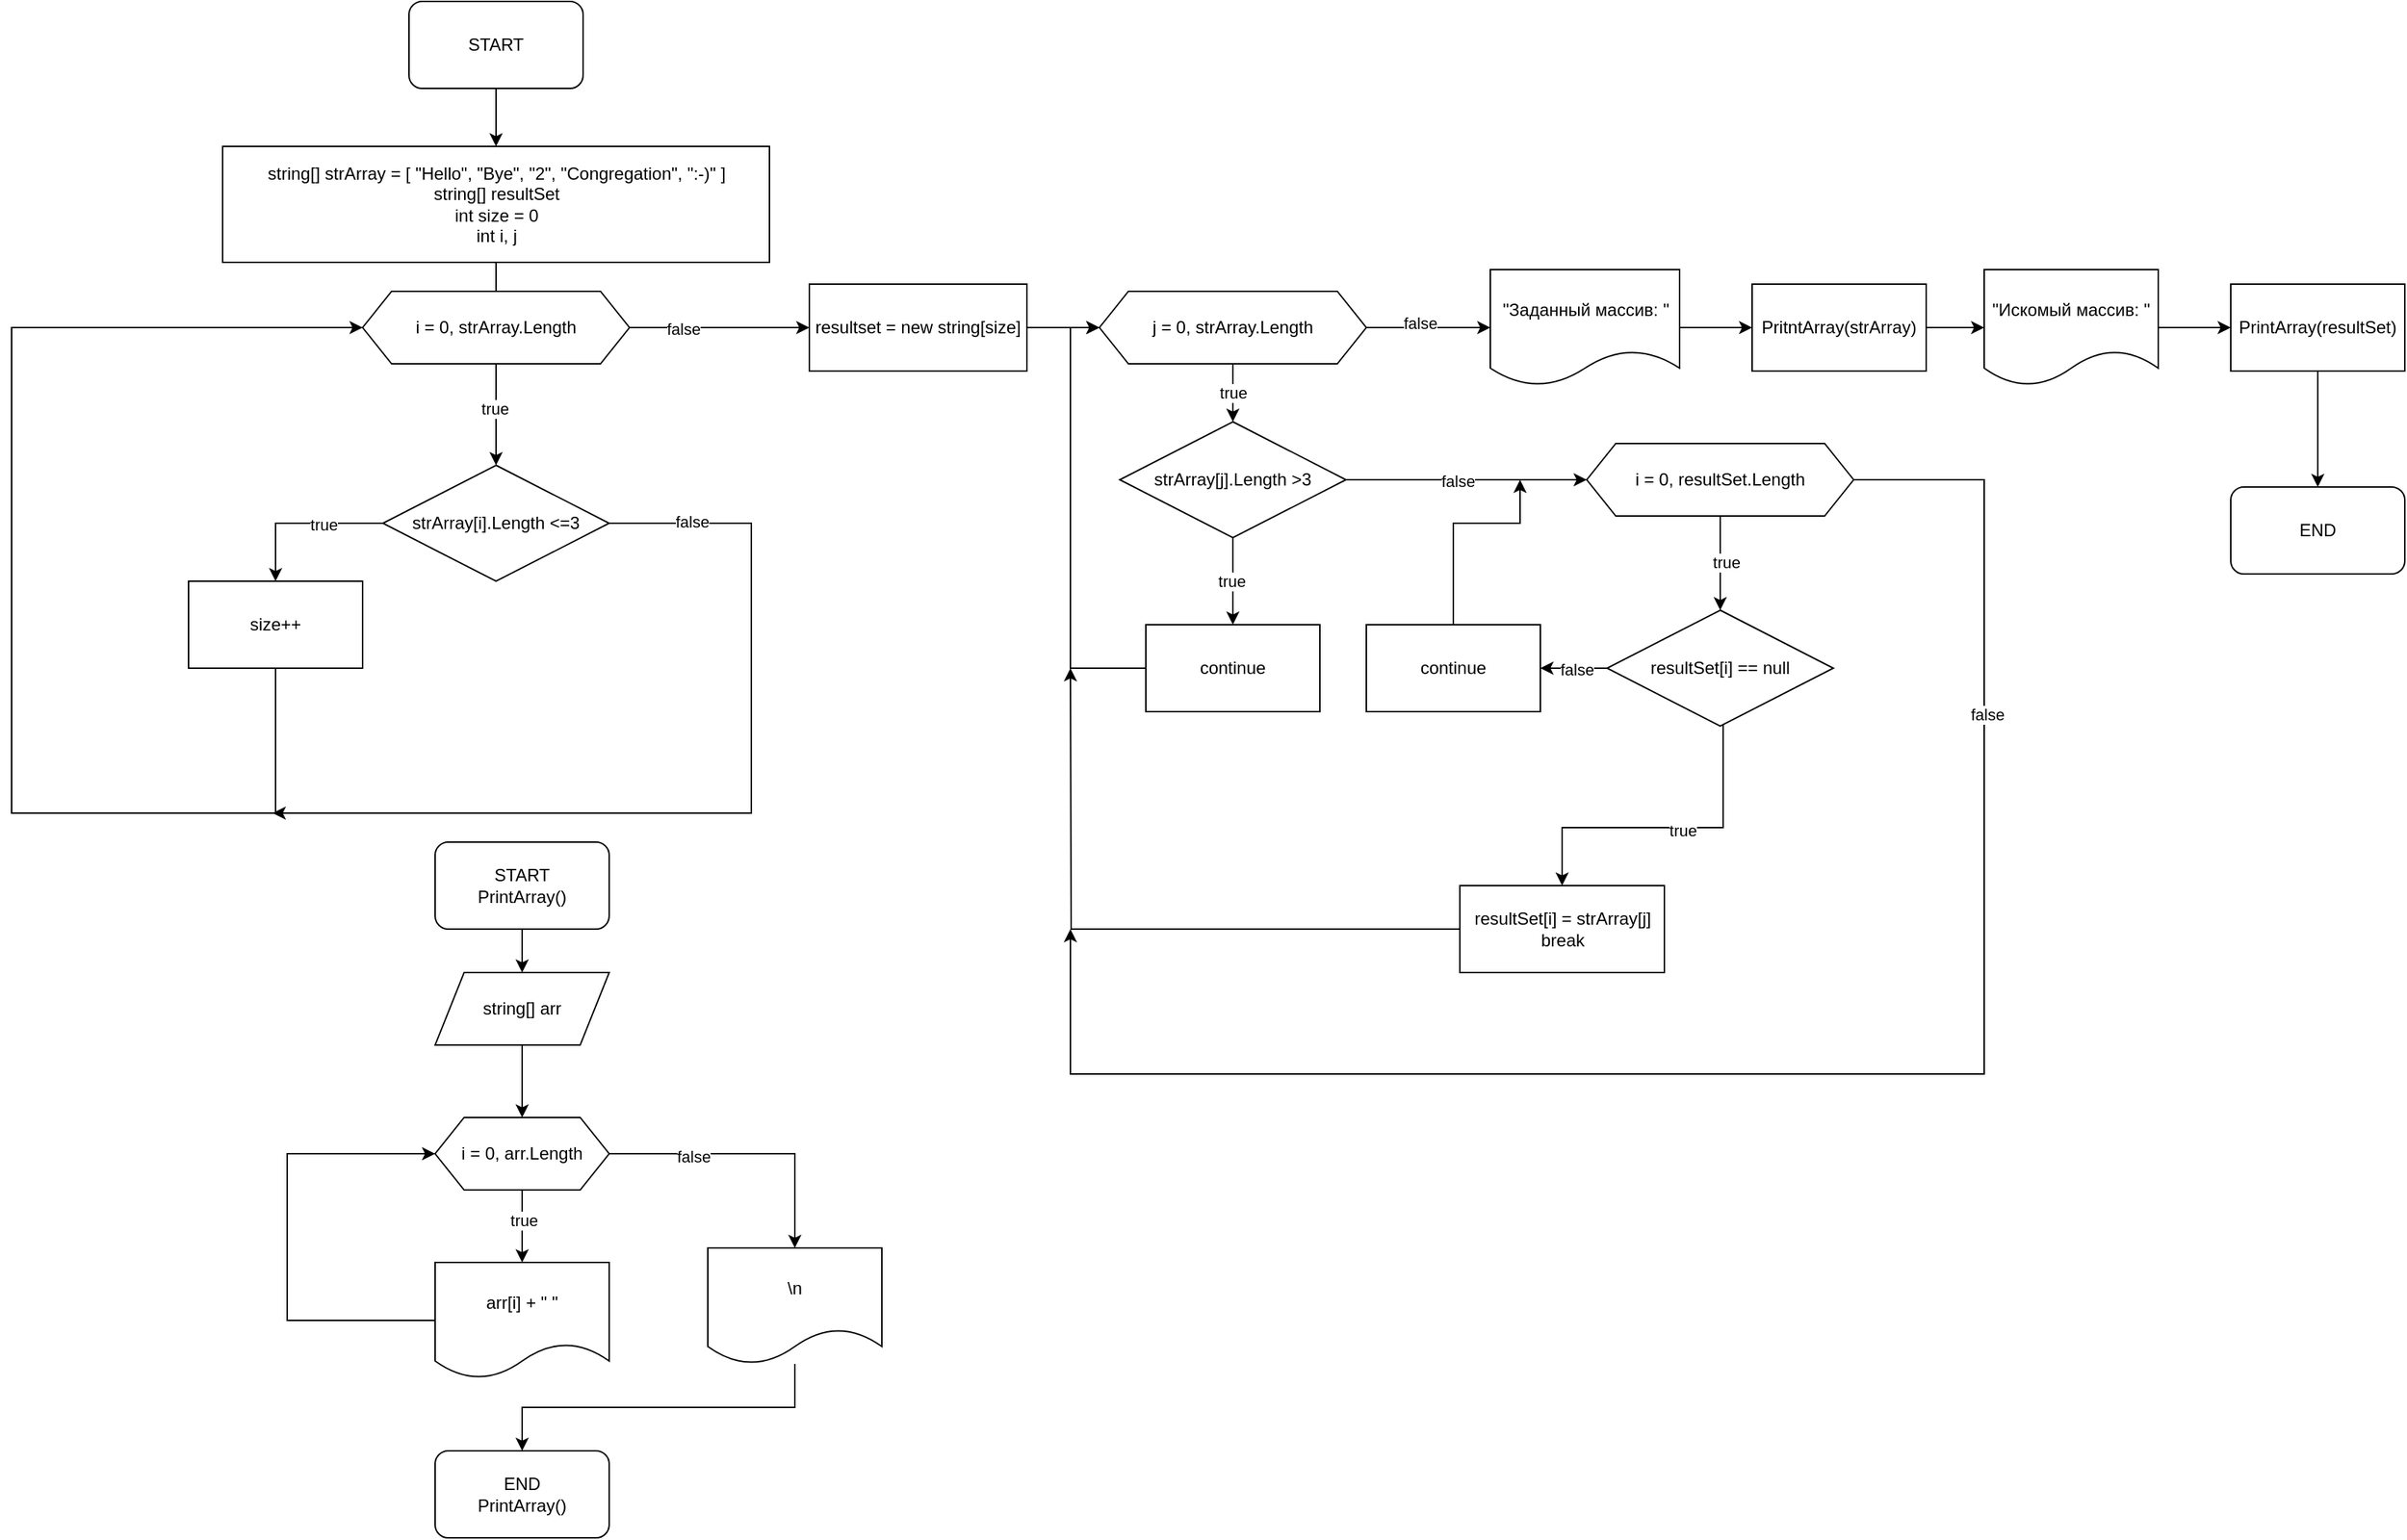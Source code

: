 <mxfile version="22.1.18" type="device">
  <diagram name="Страница — 1" id="1TbzJ7RHasMnxA9x9IvX">
    <mxGraphModel dx="2231" dy="1214" grid="1" gridSize="10" guides="1" tooltips="1" connect="1" arrows="1" fold="1" page="1" pageScale="1" pageWidth="827" pageHeight="1169" math="0" shadow="0">
      <root>
        <mxCell id="0" />
        <mxCell id="1" parent="0" />
        <mxCell id="KdcnDJ3eJMJvBZ2K-nUY-1" value="" style="edgeStyle=orthogonalEdgeStyle;rounded=0;orthogonalLoop=1;jettySize=auto;html=1;" edge="1" parent="1" source="KdcnDJ3eJMJvBZ2K-nUY-2" target="KdcnDJ3eJMJvBZ2K-nUY-4">
          <mxGeometry relative="1" as="geometry" />
        </mxCell>
        <mxCell id="KdcnDJ3eJMJvBZ2K-nUY-2" value="START" style="rounded=1;whiteSpace=wrap;html=1;" vertex="1" parent="1">
          <mxGeometry x="354" y="40" width="120" height="60" as="geometry" />
        </mxCell>
        <mxCell id="KdcnDJ3eJMJvBZ2K-nUY-3" value="" style="edgeStyle=orthogonalEdgeStyle;rounded=0;orthogonalLoop=1;jettySize=auto;html=1;" edge="1" parent="1" source="KdcnDJ3eJMJvBZ2K-nUY-4">
          <mxGeometry relative="1" as="geometry">
            <mxPoint x="413.3" y="290.017" as="targetPoint" />
          </mxGeometry>
        </mxCell>
        <mxCell id="KdcnDJ3eJMJvBZ2K-nUY-4" value="string[] strArray = [ &quot;Hello&quot;, &quot;Bye&quot;, &quot;2&quot;, &quot;Congregation&quot;, &quot;:-)&quot;&amp;nbsp;&lt;span style=&quot;background-color: initial;&quot;&gt;]&lt;br&gt;&lt;/span&gt;string[] resultSet&lt;br&gt;int size = 0&lt;br&gt;int i, j" style="rounded=0;whiteSpace=wrap;html=1;" vertex="1" parent="1">
          <mxGeometry x="225.5" y="140" width="377" height="80" as="geometry" />
        </mxCell>
        <mxCell id="KdcnDJ3eJMJvBZ2K-nUY-29" value="" style="edgeStyle=orthogonalEdgeStyle;rounded=0;orthogonalLoop=1;jettySize=auto;html=1;" edge="1" parent="1" source="KdcnDJ3eJMJvBZ2K-nUY-23" target="KdcnDJ3eJMJvBZ2K-nUY-24">
          <mxGeometry relative="1" as="geometry" />
        </mxCell>
        <mxCell id="KdcnDJ3eJMJvBZ2K-nUY-38" value="true&lt;br&gt;" style="edgeLabel;html=1;align=center;verticalAlign=middle;resizable=0;points=[];" vertex="1" connectable="0" parent="KdcnDJ3eJMJvBZ2K-nUY-29">
          <mxGeometry x="-0.126" y="-1" relative="1" as="geometry">
            <mxPoint as="offset" />
          </mxGeometry>
        </mxCell>
        <mxCell id="KdcnDJ3eJMJvBZ2K-nUY-39" style="edgeStyle=orthogonalEdgeStyle;rounded=0;orthogonalLoop=1;jettySize=auto;html=1;" edge="1" parent="1" source="KdcnDJ3eJMJvBZ2K-nUY-23">
          <mxGeometry relative="1" as="geometry">
            <mxPoint x="630" y="265" as="targetPoint" />
          </mxGeometry>
        </mxCell>
        <mxCell id="KdcnDJ3eJMJvBZ2K-nUY-40" value="false" style="edgeLabel;html=1;align=center;verticalAlign=middle;resizable=0;points=[];" vertex="1" connectable="0" parent="KdcnDJ3eJMJvBZ2K-nUY-39">
          <mxGeometry x="-0.409" y="-1" relative="1" as="geometry">
            <mxPoint as="offset" />
          </mxGeometry>
        </mxCell>
        <mxCell id="KdcnDJ3eJMJvBZ2K-nUY-23" value="i = 0, strArray.Length" style="shape=hexagon;perimeter=hexagonPerimeter2;whiteSpace=wrap;html=1;fixedSize=1;" vertex="1" parent="1">
          <mxGeometry x="322" y="240" width="184" height="50" as="geometry" />
        </mxCell>
        <mxCell id="KdcnDJ3eJMJvBZ2K-nUY-98" style="edgeStyle=orthogonalEdgeStyle;rounded=0;orthogonalLoop=1;jettySize=auto;html=1;entryX=0.5;entryY=0;entryDx=0;entryDy=0;" edge="1" parent="1" source="KdcnDJ3eJMJvBZ2K-nUY-24" target="KdcnDJ3eJMJvBZ2K-nUY-25">
          <mxGeometry relative="1" as="geometry" />
        </mxCell>
        <mxCell id="KdcnDJ3eJMJvBZ2K-nUY-99" value="true" style="edgeLabel;html=1;align=center;verticalAlign=middle;resizable=0;points=[];" vertex="1" connectable="0" parent="KdcnDJ3eJMJvBZ2K-nUY-98">
          <mxGeometry x="-0.274" y="1" relative="1" as="geometry">
            <mxPoint as="offset" />
          </mxGeometry>
        </mxCell>
        <mxCell id="KdcnDJ3eJMJvBZ2K-nUY-107" style="edgeStyle=orthogonalEdgeStyle;rounded=0;orthogonalLoop=1;jettySize=auto;html=1;" edge="1" parent="1" source="KdcnDJ3eJMJvBZ2K-nUY-24">
          <mxGeometry relative="1" as="geometry">
            <mxPoint x="260" y="600" as="targetPoint" />
            <Array as="points">
              <mxPoint x="590" y="400" />
              <mxPoint x="590" y="600" />
            </Array>
          </mxGeometry>
        </mxCell>
        <mxCell id="KdcnDJ3eJMJvBZ2K-nUY-108" value="false&lt;br&gt;" style="edgeLabel;html=1;align=center;verticalAlign=middle;resizable=0;points=[];" vertex="1" connectable="0" parent="KdcnDJ3eJMJvBZ2K-nUY-107">
          <mxGeometry x="-0.818" y="1" relative="1" as="geometry">
            <mxPoint as="offset" />
          </mxGeometry>
        </mxCell>
        <mxCell id="KdcnDJ3eJMJvBZ2K-nUY-24" value="strArray[i].Length &amp;lt;=3" style="rhombus;whiteSpace=wrap;html=1;" vertex="1" parent="1">
          <mxGeometry x="336" y="360" width="156" height="80" as="geometry" />
        </mxCell>
        <mxCell id="KdcnDJ3eJMJvBZ2K-nUY-109" style="edgeStyle=orthogonalEdgeStyle;rounded=0;orthogonalLoop=1;jettySize=auto;html=1;entryX=0;entryY=0.5;entryDx=0;entryDy=0;" edge="1" parent="1" source="KdcnDJ3eJMJvBZ2K-nUY-25" target="KdcnDJ3eJMJvBZ2K-nUY-23">
          <mxGeometry relative="1" as="geometry">
            <Array as="points">
              <mxPoint x="262" y="600" />
              <mxPoint x="80" y="600" />
              <mxPoint x="80" y="265" />
            </Array>
          </mxGeometry>
        </mxCell>
        <mxCell id="KdcnDJ3eJMJvBZ2K-nUY-25" value="size++" style="whiteSpace=wrap;html=1;" vertex="1" parent="1">
          <mxGeometry x="202" y="440" width="120" height="60" as="geometry" />
        </mxCell>
        <mxCell id="KdcnDJ3eJMJvBZ2K-nUY-43" value="" style="edgeStyle=orthogonalEdgeStyle;rounded=0;orthogonalLoop=1;jettySize=auto;html=1;" edge="1" parent="1" source="KdcnDJ3eJMJvBZ2K-nUY-41" target="KdcnDJ3eJMJvBZ2K-nUY-42">
          <mxGeometry relative="1" as="geometry" />
        </mxCell>
        <mxCell id="KdcnDJ3eJMJvBZ2K-nUY-41" value="resultset = new string[size]" style="rounded=0;whiteSpace=wrap;html=1;" vertex="1" parent="1">
          <mxGeometry x="630" y="235" width="150" height="60" as="geometry" />
        </mxCell>
        <mxCell id="KdcnDJ3eJMJvBZ2K-nUY-45" value="" style="edgeStyle=orthogonalEdgeStyle;rounded=0;orthogonalLoop=1;jettySize=auto;html=1;" edge="1" parent="1" source="KdcnDJ3eJMJvBZ2K-nUY-42" target="KdcnDJ3eJMJvBZ2K-nUY-44">
          <mxGeometry relative="1" as="geometry" />
        </mxCell>
        <mxCell id="KdcnDJ3eJMJvBZ2K-nUY-49" value="true&lt;br&gt;" style="edgeLabel;html=1;align=center;verticalAlign=middle;resizable=0;points=[];" vertex="1" connectable="0" parent="KdcnDJ3eJMJvBZ2K-nUY-45">
          <mxGeometry x="-0.27" y="3" relative="1" as="geometry">
            <mxPoint x="-3" y="5" as="offset" />
          </mxGeometry>
        </mxCell>
        <mxCell id="KdcnDJ3eJMJvBZ2K-nUY-73" value="" style="edgeStyle=orthogonalEdgeStyle;rounded=0;orthogonalLoop=1;jettySize=auto;html=1;" edge="1" parent="1" source="KdcnDJ3eJMJvBZ2K-nUY-42" target="KdcnDJ3eJMJvBZ2K-nUY-72">
          <mxGeometry relative="1" as="geometry" />
        </mxCell>
        <mxCell id="KdcnDJ3eJMJvBZ2K-nUY-82" value="false" style="edgeLabel;html=1;align=center;verticalAlign=middle;resizable=0;points=[];" vertex="1" connectable="0" parent="KdcnDJ3eJMJvBZ2K-nUY-73">
          <mxGeometry x="-0.144" y="3" relative="1" as="geometry">
            <mxPoint as="offset" />
          </mxGeometry>
        </mxCell>
        <mxCell id="KdcnDJ3eJMJvBZ2K-nUY-42" value="j = 0, strArray.Length" style="shape=hexagon;perimeter=hexagonPerimeter2;whiteSpace=wrap;html=1;fixedSize=1;" vertex="1" parent="1">
          <mxGeometry x="830" y="240" width="184" height="50" as="geometry" />
        </mxCell>
        <mxCell id="KdcnDJ3eJMJvBZ2K-nUY-47" value="" style="edgeStyle=orthogonalEdgeStyle;rounded=0;orthogonalLoop=1;jettySize=auto;html=1;" edge="1" parent="1" source="KdcnDJ3eJMJvBZ2K-nUY-44" target="KdcnDJ3eJMJvBZ2K-nUY-46">
          <mxGeometry relative="1" as="geometry" />
        </mxCell>
        <mxCell id="KdcnDJ3eJMJvBZ2K-nUY-50" value="true" style="edgeLabel;html=1;align=center;verticalAlign=middle;resizable=0;points=[];" vertex="1" connectable="0" parent="KdcnDJ3eJMJvBZ2K-nUY-47">
          <mxGeometry x="-0.013" y="-1" relative="1" as="geometry">
            <mxPoint as="offset" />
          </mxGeometry>
        </mxCell>
        <mxCell id="KdcnDJ3eJMJvBZ2K-nUY-52" value="" style="edgeStyle=orthogonalEdgeStyle;rounded=0;orthogonalLoop=1;jettySize=auto;html=1;" edge="1" parent="1" source="KdcnDJ3eJMJvBZ2K-nUY-44" target="KdcnDJ3eJMJvBZ2K-nUY-51">
          <mxGeometry relative="1" as="geometry" />
        </mxCell>
        <mxCell id="KdcnDJ3eJMJvBZ2K-nUY-53" value="false" style="edgeLabel;html=1;align=center;verticalAlign=middle;resizable=0;points=[];" vertex="1" connectable="0" parent="KdcnDJ3eJMJvBZ2K-nUY-52">
          <mxGeometry x="-0.07" y="-1" relative="1" as="geometry">
            <mxPoint as="offset" />
          </mxGeometry>
        </mxCell>
        <mxCell id="KdcnDJ3eJMJvBZ2K-nUY-44" value="strArray[j].Length &amp;gt;3" style="rhombus;whiteSpace=wrap;html=1;" vertex="1" parent="1">
          <mxGeometry x="844" y="330" width="156" height="80" as="geometry" />
        </mxCell>
        <mxCell id="KdcnDJ3eJMJvBZ2K-nUY-48" style="edgeStyle=orthogonalEdgeStyle;rounded=0;orthogonalLoop=1;jettySize=auto;html=1;entryX=0;entryY=0.5;entryDx=0;entryDy=0;" edge="1" parent="1" source="KdcnDJ3eJMJvBZ2K-nUY-46" target="KdcnDJ3eJMJvBZ2K-nUY-42">
          <mxGeometry relative="1" as="geometry">
            <mxPoint x="810" y="340" as="targetPoint" />
            <Array as="points">
              <mxPoint x="810" y="500" />
              <mxPoint x="810" y="265" />
            </Array>
          </mxGeometry>
        </mxCell>
        <mxCell id="KdcnDJ3eJMJvBZ2K-nUY-46" value="continue" style="whiteSpace=wrap;html=1;" vertex="1" parent="1">
          <mxGeometry x="862" y="470" width="120" height="60" as="geometry" />
        </mxCell>
        <mxCell id="KdcnDJ3eJMJvBZ2K-nUY-54" style="edgeStyle=orthogonalEdgeStyle;rounded=0;orthogonalLoop=1;jettySize=auto;html=1;" edge="1" parent="1" source="KdcnDJ3eJMJvBZ2K-nUY-51" target="KdcnDJ3eJMJvBZ2K-nUY-56">
          <mxGeometry relative="1" as="geometry">
            <mxPoint x="1149" y="460" as="targetPoint" />
          </mxGeometry>
        </mxCell>
        <mxCell id="KdcnDJ3eJMJvBZ2K-nUY-55" value="true&lt;br&gt;" style="edgeLabel;html=1;align=center;verticalAlign=middle;resizable=0;points=[];" vertex="1" connectable="0" parent="KdcnDJ3eJMJvBZ2K-nUY-54">
          <mxGeometry x="0.008" y="4" relative="1" as="geometry">
            <mxPoint y="-1" as="offset" />
          </mxGeometry>
        </mxCell>
        <mxCell id="KdcnDJ3eJMJvBZ2K-nUY-67" style="edgeStyle=orthogonalEdgeStyle;rounded=0;orthogonalLoop=1;jettySize=auto;html=1;" edge="1" parent="1" source="KdcnDJ3eJMJvBZ2K-nUY-51">
          <mxGeometry relative="1" as="geometry">
            <mxPoint x="810" y="680" as="targetPoint" />
            <Array as="points">
              <mxPoint x="1440" y="370" />
              <mxPoint x="1440" y="780" />
              <mxPoint x="810" y="780" />
            </Array>
          </mxGeometry>
        </mxCell>
        <mxCell id="KdcnDJ3eJMJvBZ2K-nUY-68" value="false" style="edgeLabel;html=1;align=center;verticalAlign=middle;resizable=0;points=[];" vertex="1" connectable="0" parent="KdcnDJ3eJMJvBZ2K-nUY-67">
          <mxGeometry x="-0.59" y="2" relative="1" as="geometry">
            <mxPoint as="offset" />
          </mxGeometry>
        </mxCell>
        <mxCell id="KdcnDJ3eJMJvBZ2K-nUY-51" value="i = 0, resultSet.Length" style="shape=hexagon;perimeter=hexagonPerimeter2;whiteSpace=wrap;html=1;fixedSize=1;" vertex="1" parent="1">
          <mxGeometry x="1166" y="345" width="184" height="50" as="geometry" />
        </mxCell>
        <mxCell id="KdcnDJ3eJMJvBZ2K-nUY-57" style="edgeStyle=orthogonalEdgeStyle;rounded=0;orthogonalLoop=1;jettySize=auto;html=1;entryX=0.5;entryY=0;entryDx=0;entryDy=0;" edge="1" parent="1" source="KdcnDJ3eJMJvBZ2K-nUY-56" target="KdcnDJ3eJMJvBZ2K-nUY-59">
          <mxGeometry relative="1" as="geometry">
            <mxPoint x="1149" y="610" as="targetPoint" />
            <Array as="points">
              <mxPoint x="1260" y="500" />
              <mxPoint x="1260" y="610" />
              <mxPoint x="1149" y="610" />
            </Array>
          </mxGeometry>
        </mxCell>
        <mxCell id="KdcnDJ3eJMJvBZ2K-nUY-58" value="true" style="edgeLabel;html=1;align=center;verticalAlign=middle;resizable=0;points=[];" vertex="1" connectable="0" parent="KdcnDJ3eJMJvBZ2K-nUY-57">
          <mxGeometry x="-0.104" y="2" relative="1" as="geometry">
            <mxPoint as="offset" />
          </mxGeometry>
        </mxCell>
        <mxCell id="KdcnDJ3eJMJvBZ2K-nUY-63" style="edgeStyle=orthogonalEdgeStyle;rounded=0;orthogonalLoop=1;jettySize=auto;html=1;" edge="1" parent="1" source="KdcnDJ3eJMJvBZ2K-nUY-56" target="KdcnDJ3eJMJvBZ2K-nUY-62">
          <mxGeometry relative="1" as="geometry" />
        </mxCell>
        <mxCell id="KdcnDJ3eJMJvBZ2K-nUY-66" value="false" style="edgeLabel;html=1;align=center;verticalAlign=middle;resizable=0;points=[];" vertex="1" connectable="0" parent="KdcnDJ3eJMJvBZ2K-nUY-63">
          <mxGeometry x="-0.063" y="1" relative="1" as="geometry">
            <mxPoint as="offset" />
          </mxGeometry>
        </mxCell>
        <mxCell id="KdcnDJ3eJMJvBZ2K-nUY-56" value="resultSet[i] == null" style="rhombus;whiteSpace=wrap;html=1;" vertex="1" parent="1">
          <mxGeometry x="1180" y="460" width="156" height="80" as="geometry" />
        </mxCell>
        <mxCell id="KdcnDJ3eJMJvBZ2K-nUY-60" style="edgeStyle=orthogonalEdgeStyle;rounded=0;orthogonalLoop=1;jettySize=auto;html=1;" edge="1" parent="1" source="KdcnDJ3eJMJvBZ2K-nUY-59">
          <mxGeometry relative="1" as="geometry">
            <mxPoint x="810" y="500" as="targetPoint" />
          </mxGeometry>
        </mxCell>
        <mxCell id="KdcnDJ3eJMJvBZ2K-nUY-59" value="resultSet[i] = strArray[j]&lt;br&gt;break" style="whiteSpace=wrap;html=1;" vertex="1" parent="1">
          <mxGeometry x="1078.5" y="650" width="141" height="60" as="geometry" />
        </mxCell>
        <mxCell id="KdcnDJ3eJMJvBZ2K-nUY-65" style="edgeStyle=orthogonalEdgeStyle;rounded=0;orthogonalLoop=1;jettySize=auto;html=1;" edge="1" parent="1" source="KdcnDJ3eJMJvBZ2K-nUY-62">
          <mxGeometry relative="1" as="geometry">
            <mxPoint x="1120" y="370" as="targetPoint" />
            <Array as="points">
              <mxPoint x="1074" y="400" />
              <mxPoint x="1120" y="400" />
            </Array>
          </mxGeometry>
        </mxCell>
        <mxCell id="KdcnDJ3eJMJvBZ2K-nUY-62" value="continue" style="whiteSpace=wrap;html=1;" vertex="1" parent="1">
          <mxGeometry x="1014" y="470" width="120" height="60" as="geometry" />
        </mxCell>
        <mxCell id="KdcnDJ3eJMJvBZ2K-nUY-75" value="" style="edgeStyle=orthogonalEdgeStyle;rounded=0;orthogonalLoop=1;jettySize=auto;html=1;" edge="1" parent="1" source="KdcnDJ3eJMJvBZ2K-nUY-72" target="KdcnDJ3eJMJvBZ2K-nUY-74">
          <mxGeometry relative="1" as="geometry" />
        </mxCell>
        <mxCell id="KdcnDJ3eJMJvBZ2K-nUY-72" value="&quot;Заданный массив: &quot;" style="shape=document;whiteSpace=wrap;html=1;boundedLbl=1;" vertex="1" parent="1">
          <mxGeometry x="1099.5" y="225" width="130.5" height="80" as="geometry" />
        </mxCell>
        <mxCell id="KdcnDJ3eJMJvBZ2K-nUY-77" value="" style="edgeStyle=orthogonalEdgeStyle;rounded=0;orthogonalLoop=1;jettySize=auto;html=1;" edge="1" parent="1" source="KdcnDJ3eJMJvBZ2K-nUY-74" target="KdcnDJ3eJMJvBZ2K-nUY-76">
          <mxGeometry relative="1" as="geometry" />
        </mxCell>
        <mxCell id="KdcnDJ3eJMJvBZ2K-nUY-74" value="PritntArray(strArray)" style="whiteSpace=wrap;html=1;" vertex="1" parent="1">
          <mxGeometry x="1280" y="235" width="120" height="60" as="geometry" />
        </mxCell>
        <mxCell id="KdcnDJ3eJMJvBZ2K-nUY-79" value="" style="edgeStyle=orthogonalEdgeStyle;rounded=0;orthogonalLoop=1;jettySize=auto;html=1;" edge="1" parent="1" source="KdcnDJ3eJMJvBZ2K-nUY-76" target="KdcnDJ3eJMJvBZ2K-nUY-78">
          <mxGeometry relative="1" as="geometry" />
        </mxCell>
        <mxCell id="KdcnDJ3eJMJvBZ2K-nUY-76" value="&quot;Искомый массив: &quot;" style="shape=document;whiteSpace=wrap;html=1;boundedLbl=1;" vertex="1" parent="1">
          <mxGeometry x="1440" y="225" width="120" height="80" as="geometry" />
        </mxCell>
        <mxCell id="KdcnDJ3eJMJvBZ2K-nUY-81" value="" style="edgeStyle=orthogonalEdgeStyle;rounded=0;orthogonalLoop=1;jettySize=auto;html=1;" edge="1" parent="1" source="KdcnDJ3eJMJvBZ2K-nUY-78" target="KdcnDJ3eJMJvBZ2K-nUY-80">
          <mxGeometry relative="1" as="geometry" />
        </mxCell>
        <mxCell id="KdcnDJ3eJMJvBZ2K-nUY-78" value="PrintArray(resultSet)" style="whiteSpace=wrap;html=1;" vertex="1" parent="1">
          <mxGeometry x="1610" y="235" width="120" height="60" as="geometry" />
        </mxCell>
        <mxCell id="KdcnDJ3eJMJvBZ2K-nUY-80" value="END" style="rounded=1;whiteSpace=wrap;html=1;" vertex="1" parent="1">
          <mxGeometry x="1610" y="375" width="120" height="60" as="geometry" />
        </mxCell>
        <mxCell id="KdcnDJ3eJMJvBZ2K-nUY-87" style="edgeStyle=orthogonalEdgeStyle;rounded=0;orthogonalLoop=1;jettySize=auto;html=1;entryX=0.5;entryY=0;entryDx=0;entryDy=0;" edge="1" parent="1" source="KdcnDJ3eJMJvBZ2K-nUY-83" target="KdcnDJ3eJMJvBZ2K-nUY-86">
          <mxGeometry relative="1" as="geometry" />
        </mxCell>
        <mxCell id="KdcnDJ3eJMJvBZ2K-nUY-83" value="START&lt;br&gt;PrintArray()" style="rounded=1;whiteSpace=wrap;html=1;" vertex="1" parent="1">
          <mxGeometry x="372" y="620" width="120" height="60" as="geometry" />
        </mxCell>
        <mxCell id="KdcnDJ3eJMJvBZ2K-nUY-84" value="END&lt;br style=&quot;border-color: var(--border-color);&quot;&gt;PrintArray()" style="rounded=1;whiteSpace=wrap;html=1;" vertex="1" parent="1">
          <mxGeometry x="372" y="1040" width="120" height="60" as="geometry" />
        </mxCell>
        <mxCell id="KdcnDJ3eJMJvBZ2K-nUY-90" value="" style="edgeStyle=orthogonalEdgeStyle;rounded=0;orthogonalLoop=1;jettySize=auto;html=1;" edge="1" parent="1" source="KdcnDJ3eJMJvBZ2K-nUY-85" target="KdcnDJ3eJMJvBZ2K-nUY-89">
          <mxGeometry relative="1" as="geometry" />
        </mxCell>
        <mxCell id="KdcnDJ3eJMJvBZ2K-nUY-92" value="true" style="edgeLabel;html=1;align=center;verticalAlign=middle;resizable=0;points=[];" vertex="1" connectable="0" parent="KdcnDJ3eJMJvBZ2K-nUY-90">
          <mxGeometry x="-0.17" y="1" relative="1" as="geometry">
            <mxPoint as="offset" />
          </mxGeometry>
        </mxCell>
        <mxCell id="KdcnDJ3eJMJvBZ2K-nUY-95" style="edgeStyle=orthogonalEdgeStyle;rounded=0;orthogonalLoop=1;jettySize=auto;html=1;entryX=0.5;entryY=0;entryDx=0;entryDy=0;" edge="1" parent="1" source="KdcnDJ3eJMJvBZ2K-nUY-85" target="KdcnDJ3eJMJvBZ2K-nUY-94">
          <mxGeometry relative="1" as="geometry" />
        </mxCell>
        <mxCell id="KdcnDJ3eJMJvBZ2K-nUY-97" value="false" style="edgeLabel;html=1;align=center;verticalAlign=middle;resizable=0;points=[];" vertex="1" connectable="0" parent="KdcnDJ3eJMJvBZ2K-nUY-95">
          <mxGeometry x="-0.403" y="-2" relative="1" as="geometry">
            <mxPoint as="offset" />
          </mxGeometry>
        </mxCell>
        <mxCell id="KdcnDJ3eJMJvBZ2K-nUY-85" value="i = 0, arr.Length" style="shape=hexagon;perimeter=hexagonPerimeter2;whiteSpace=wrap;html=1;fixedSize=1;" vertex="1" parent="1">
          <mxGeometry x="372" y="810" width="120" height="50" as="geometry" />
        </mxCell>
        <mxCell id="KdcnDJ3eJMJvBZ2K-nUY-88" value="" style="edgeStyle=orthogonalEdgeStyle;rounded=0;orthogonalLoop=1;jettySize=auto;html=1;" edge="1" parent="1" source="KdcnDJ3eJMJvBZ2K-nUY-86" target="KdcnDJ3eJMJvBZ2K-nUY-85">
          <mxGeometry relative="1" as="geometry" />
        </mxCell>
        <mxCell id="KdcnDJ3eJMJvBZ2K-nUY-86" value="string[] arr" style="shape=parallelogram;perimeter=parallelogramPerimeter;whiteSpace=wrap;html=1;fixedSize=1;" vertex="1" parent="1">
          <mxGeometry x="372" y="710" width="120" height="50" as="geometry" />
        </mxCell>
        <mxCell id="KdcnDJ3eJMJvBZ2K-nUY-91" style="edgeStyle=orthogonalEdgeStyle;rounded=0;orthogonalLoop=1;jettySize=auto;html=1;entryX=0;entryY=0.5;entryDx=0;entryDy=0;" edge="1" parent="1" source="KdcnDJ3eJMJvBZ2K-nUY-89" target="KdcnDJ3eJMJvBZ2K-nUY-85">
          <mxGeometry relative="1" as="geometry">
            <Array as="points">
              <mxPoint x="270" y="950" />
              <mxPoint x="270" y="835" />
            </Array>
          </mxGeometry>
        </mxCell>
        <mxCell id="KdcnDJ3eJMJvBZ2K-nUY-89" value="arr[i] + &quot; &quot;" style="shape=document;whiteSpace=wrap;html=1;boundedLbl=1;" vertex="1" parent="1">
          <mxGeometry x="372" y="910" width="120" height="80" as="geometry" />
        </mxCell>
        <mxCell id="KdcnDJ3eJMJvBZ2K-nUY-96" style="edgeStyle=orthogonalEdgeStyle;rounded=0;orthogonalLoop=1;jettySize=auto;html=1;entryX=0.5;entryY=0;entryDx=0;entryDy=0;" edge="1" parent="1" source="KdcnDJ3eJMJvBZ2K-nUY-94" target="KdcnDJ3eJMJvBZ2K-nUY-84">
          <mxGeometry relative="1" as="geometry">
            <Array as="points">
              <mxPoint x="620" y="1010" />
              <mxPoint x="432" y="1010" />
            </Array>
          </mxGeometry>
        </mxCell>
        <mxCell id="KdcnDJ3eJMJvBZ2K-nUY-94" value="\n" style="shape=document;whiteSpace=wrap;html=1;boundedLbl=1;" vertex="1" parent="1">
          <mxGeometry x="560" y="900" width="120" height="80" as="geometry" />
        </mxCell>
      </root>
    </mxGraphModel>
  </diagram>
</mxfile>
